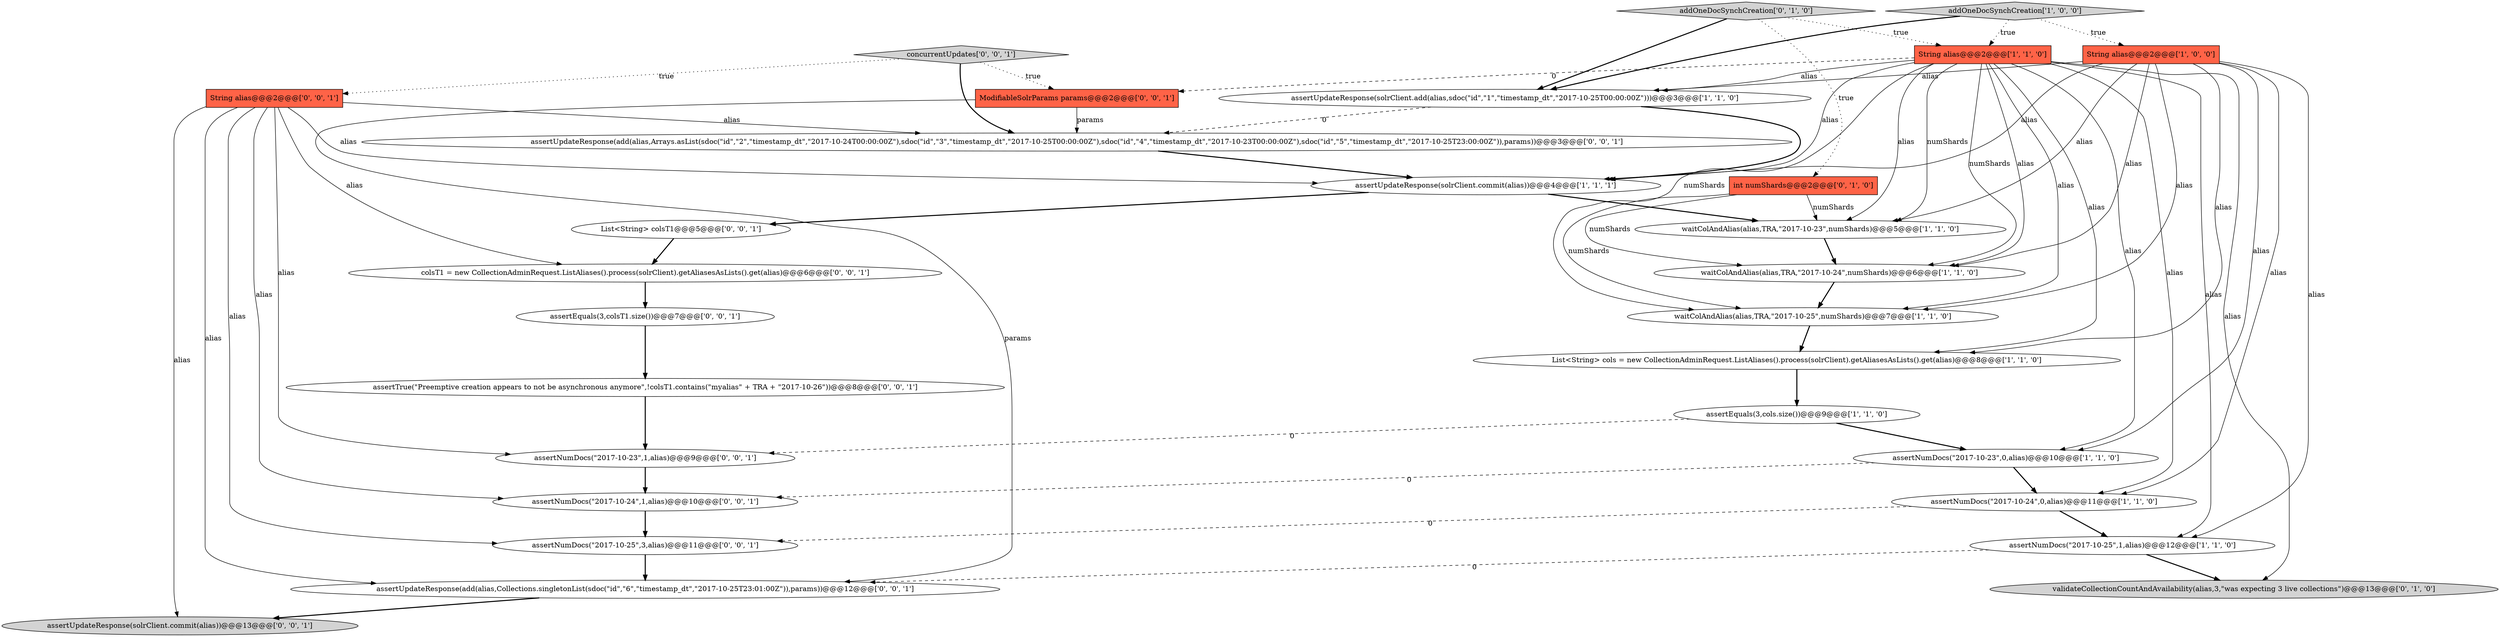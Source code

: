 digraph {
7 [style = filled, label = "waitColAndAlias(alias,TRA,\"2017-10-24\",numShards)@@@6@@@['1', '1', '0']", fillcolor = white, shape = ellipse image = "AAA0AAABBB1BBB"];
6 [style = filled, label = "waitColAndAlias(alias,TRA,\"2017-10-23\",numShards)@@@5@@@['1', '1', '0']", fillcolor = white, shape = ellipse image = "AAA0AAABBB1BBB"];
15 [style = filled, label = "addOneDocSynchCreation['0', '1', '0']", fillcolor = lightgray, shape = diamond image = "AAA0AAABBB2BBB"];
3 [style = filled, label = "addOneDocSynchCreation['1', '0', '0']", fillcolor = lightgray, shape = diamond image = "AAA0AAABBB1BBB"];
27 [style = filled, label = "assertNumDocs(\"2017-10-25\",3,alias)@@@11@@@['0', '0', '1']", fillcolor = white, shape = ellipse image = "AAA0AAABBB3BBB"];
22 [style = filled, label = "assertNumDocs(\"2017-10-23\",1,alias)@@@9@@@['0', '0', '1']", fillcolor = white, shape = ellipse image = "AAA0AAABBB3BBB"];
10 [style = filled, label = "waitColAndAlias(alias,TRA,\"2017-10-25\",numShards)@@@7@@@['1', '1', '0']", fillcolor = white, shape = ellipse image = "AAA0AAABBB1BBB"];
26 [style = filled, label = "assertEquals(3,colsT1.size())@@@7@@@['0', '0', '1']", fillcolor = white, shape = ellipse image = "AAA0AAABBB3BBB"];
21 [style = filled, label = "assertUpdateResponse(add(alias,Collections.singletonList(sdoc(\"id\",\"6\",\"timestamp_dt\",\"2017-10-25T23:01:00Z\")),params))@@@12@@@['0', '0', '1']", fillcolor = white, shape = ellipse image = "AAA0AAABBB3BBB"];
18 [style = filled, label = "colsT1 = new CollectionAdminRequest.ListAliases().process(solrClient).getAliasesAsLists().get(alias)@@@6@@@['0', '0', '1']", fillcolor = white, shape = ellipse image = "AAA0AAABBB3BBB"];
5 [style = filled, label = "String alias@@@2@@@['1', '1', '0']", fillcolor = tomato, shape = box image = "AAA0AAABBB1BBB"];
12 [style = filled, label = "assertNumDocs(\"2017-10-25\",1,alias)@@@12@@@['1', '1', '0']", fillcolor = white, shape = ellipse image = "AAA0AAABBB1BBB"];
23 [style = filled, label = "assertTrue(\"Preemptive creation appears to not be asynchronous anymore\",!colsT1.contains(\"myalias\" + TRA + \"2017-10-26\"))@@@8@@@['0', '0', '1']", fillcolor = white, shape = ellipse image = "AAA0AAABBB3BBB"];
9 [style = filled, label = "assertEquals(3,cols.size())@@@9@@@['1', '1', '0']", fillcolor = white, shape = ellipse image = "AAA0AAABBB1BBB"];
4 [style = filled, label = "assertNumDocs(\"2017-10-24\",0,alias)@@@11@@@['1', '1', '0']", fillcolor = white, shape = ellipse image = "AAA0AAABBB1BBB"];
28 [style = filled, label = "assertUpdateResponse(add(alias,Arrays.asList(sdoc(\"id\",\"2\",\"timestamp_dt\",\"2017-10-24T00:00:00Z\"),sdoc(\"id\",\"3\",\"timestamp_dt\",\"2017-10-25T00:00:00Z\"),sdoc(\"id\",\"4\",\"timestamp_dt\",\"2017-10-23T00:00:00Z\"),sdoc(\"id\",\"5\",\"timestamp_dt\",\"2017-10-25T23:00:00Z\")),params))@@@3@@@['0', '0', '1']", fillcolor = white, shape = ellipse image = "AAA0AAABBB3BBB"];
17 [style = filled, label = "assertUpdateResponse(solrClient.commit(alias))@@@13@@@['0', '0', '1']", fillcolor = lightgray, shape = ellipse image = "AAA0AAABBB3BBB"];
16 [style = filled, label = "assertNumDocs(\"2017-10-24\",1,alias)@@@10@@@['0', '0', '1']", fillcolor = white, shape = ellipse image = "AAA0AAABBB3BBB"];
11 [style = filled, label = "List<String> cols = new CollectionAdminRequest.ListAliases().process(solrClient).getAliasesAsLists().get(alias)@@@8@@@['1', '1', '0']", fillcolor = white, shape = ellipse image = "AAA0AAABBB1BBB"];
24 [style = filled, label = "ModifiableSolrParams params@@@2@@@['0', '0', '1']", fillcolor = tomato, shape = box image = "AAA0AAABBB3BBB"];
25 [style = filled, label = "List<String> colsT1@@@5@@@['0', '0', '1']", fillcolor = white, shape = ellipse image = "AAA0AAABBB3BBB"];
20 [style = filled, label = "String alias@@@2@@@['0', '0', '1']", fillcolor = tomato, shape = box image = "AAA0AAABBB3BBB"];
13 [style = filled, label = "int numShards@@@2@@@['0', '1', '0']", fillcolor = tomato, shape = box image = "AAA0AAABBB2BBB"];
0 [style = filled, label = "String alias@@@2@@@['1', '0', '0']", fillcolor = tomato, shape = box image = "AAA0AAABBB1BBB"];
2 [style = filled, label = "assertNumDocs(\"2017-10-23\",0,alias)@@@10@@@['1', '1', '0']", fillcolor = white, shape = ellipse image = "AAA0AAABBB1BBB"];
8 [style = filled, label = "assertUpdateResponse(solrClient.add(alias,sdoc(\"id\",\"1\",\"timestamp_dt\",\"2017-10-25T00:00:00Z\")))@@@3@@@['1', '1', '0']", fillcolor = white, shape = ellipse image = "AAA0AAABBB1BBB"];
19 [style = filled, label = "concurrentUpdates['0', '0', '1']", fillcolor = lightgray, shape = diamond image = "AAA0AAABBB3BBB"];
1 [style = filled, label = "assertUpdateResponse(solrClient.commit(alias))@@@4@@@['1', '1', '1']", fillcolor = white, shape = ellipse image = "AAA0AAABBB1BBB"];
14 [style = filled, label = "validateCollectionCountAndAvailability(alias,3,\"was expecting 3 live collections\")@@@13@@@['0', '1', '0']", fillcolor = lightgray, shape = ellipse image = "AAA1AAABBB2BBB"];
5->11 [style = solid, label="alias"];
5->14 [style = solid, label="alias"];
23->22 [style = bold, label=""];
5->8 [style = solid, label="alias"];
8->28 [style = dashed, label="0"];
24->21 [style = solid, label="params"];
4->27 [style = dashed, label="0"];
5->6 [style = solid, label="alias"];
2->4 [style = bold, label=""];
15->13 [style = dotted, label="true"];
0->7 [style = solid, label="alias"];
5->24 [style = dashed, label="0"];
13->6 [style = solid, label="numShards"];
0->10 [style = solid, label="alias"];
19->28 [style = bold, label=""];
20->16 [style = solid, label="alias"];
7->10 [style = bold, label=""];
19->24 [style = dotted, label="true"];
5->10 [style = solid, label="numShards"];
12->14 [style = bold, label=""];
20->27 [style = solid, label="alias"];
22->16 [style = bold, label=""];
9->2 [style = bold, label=""];
0->2 [style = solid, label="alias"];
5->12 [style = solid, label="alias"];
21->17 [style = bold, label=""];
11->9 [style = bold, label=""];
10->11 [style = bold, label=""];
0->1 [style = solid, label="alias"];
25->18 [style = bold, label=""];
20->21 [style = solid, label="alias"];
5->2 [style = solid, label="alias"];
20->18 [style = solid, label="alias"];
5->10 [style = solid, label="alias"];
20->22 [style = solid, label="alias"];
1->6 [style = bold, label=""];
1->25 [style = bold, label=""];
18->26 [style = bold, label=""];
19->20 [style = dotted, label="true"];
3->0 [style = dotted, label="true"];
8->1 [style = bold, label=""];
5->7 [style = solid, label="numShards"];
12->21 [style = dashed, label="0"];
2->16 [style = dashed, label="0"];
20->28 [style = solid, label="alias"];
15->5 [style = dotted, label="true"];
28->1 [style = bold, label=""];
5->7 [style = solid, label="alias"];
5->1 [style = solid, label="alias"];
0->12 [style = solid, label="alias"];
3->8 [style = bold, label=""];
16->27 [style = bold, label=""];
4->12 [style = bold, label=""];
13->7 [style = solid, label="numShards"];
0->11 [style = solid, label="alias"];
20->1 [style = solid, label="alias"];
20->17 [style = solid, label="alias"];
0->4 [style = solid, label="alias"];
26->23 [style = bold, label=""];
5->6 [style = solid, label="numShards"];
0->6 [style = solid, label="alias"];
6->7 [style = bold, label=""];
24->28 [style = solid, label="params"];
5->4 [style = solid, label="alias"];
15->8 [style = bold, label=""];
3->5 [style = dotted, label="true"];
9->22 [style = dashed, label="0"];
27->21 [style = bold, label=""];
0->8 [style = solid, label="alias"];
13->10 [style = solid, label="numShards"];
}
